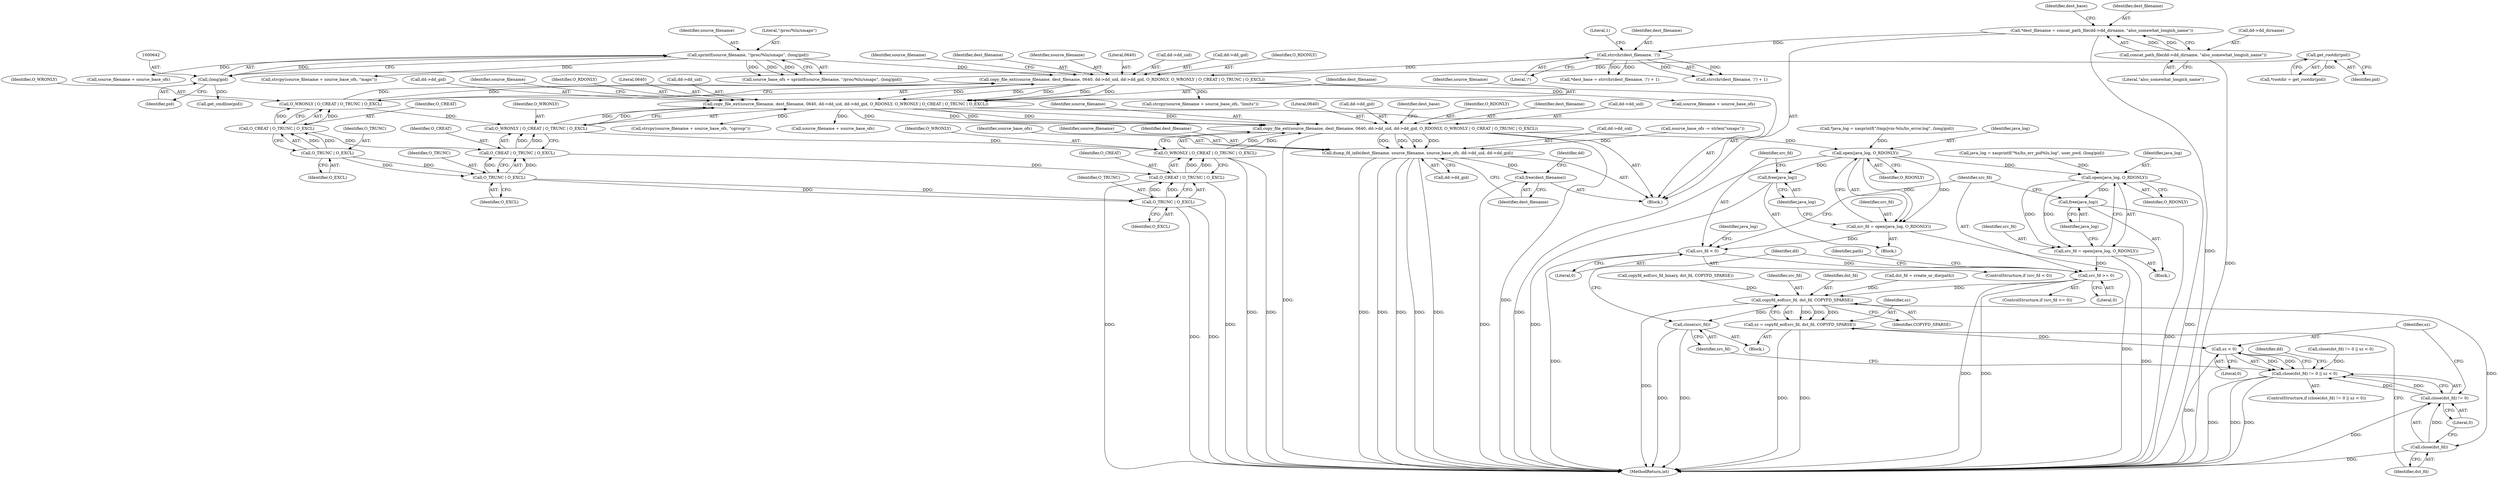 digraph "0_abrt_4f2c1ddd3e3b81d2d5146b883115371f1cada9f9@API" {
"1000724" [label="(Call,copy_file_ext(source_filename, dest_filename, 0640, dd->dd_uid, dd->dd_gid, O_RDONLY, O_WRONLY | O_CREAT | O_TRUNC | O_EXCL))"];
"1000698" [label="(Call,copy_file_ext(source_filename, dest_filename, 0640, dd->dd_uid, dd->dd_gid, O_RDONLY, O_WRONLY | O_CREAT | O_TRUNC | O_EXCL))"];
"1000672" [label="(Call,copy_file_ext(source_filename, dest_filename, 0640, dd->dd_uid, dd->dd_gid, O_RDONLY, O_WRONLY | O_CREAT | O_TRUNC | O_EXCL))"];
"1000638" [label="(Call,sprintf(source_filename, \"/proc/%lu/smaps\", (long)pid))"];
"1000641" [label="(Call,(long)pid)"];
"1000628" [label="(Call,get_rootdir(pid))"];
"1000660" [label="(Call,strrchr(dest_filename, '/'))"];
"1000649" [label="(Call,*dest_filename = concat_path_file(dd->dd_dirname, \"also_somewhat_longish_name\"))"];
"1000651" [label="(Call,concat_path_file(dd->dd_dirname, \"also_somewhat_longish_name\"))"];
"1000683" [label="(Call,O_WRONLY | O_CREAT | O_TRUNC | O_EXCL)"];
"1000685" [label="(Call,O_CREAT | O_TRUNC | O_EXCL)"];
"1000687" [label="(Call,O_TRUNC | O_EXCL)"];
"1000709" [label="(Call,O_WRONLY | O_CREAT | O_TRUNC | O_EXCL)"];
"1000711" [label="(Call,O_CREAT | O_TRUNC | O_EXCL)"];
"1000713" [label="(Call,O_TRUNC | O_EXCL)"];
"1000735" [label="(Call,O_WRONLY | O_CREAT | O_TRUNC | O_EXCL)"];
"1000737" [label="(Call,O_CREAT | O_TRUNC | O_EXCL)"];
"1000739" [label="(Call,O_TRUNC | O_EXCL)"];
"1000745" [label="(Call,dump_fd_info(dest_filename, source_filename, source_base_ofs, dd->dd_uid, dd->dd_gid))"];
"1000755" [label="(Call,free(dest_filename))"];
"1000972" [label="(Call,open(java_log, O_RDONLY))"];
"1000970" [label="(Call,src_fd = open(java_log, O_RDONLY))"];
"1000978" [label="(Call,src_fd < 0)"];
"1000998" [label="(Call,src_fd >= 0)"];
"1001015" [label="(Call,copyfd_eof(src_fd, dst_fd, COPYFD_SPARSE))"];
"1001013" [label="(Call,sz = copyfd_eof(src_fd, dst_fd, COPYFD_SPARSE))"];
"1001025" [label="(Call,sz < 0)"];
"1001020" [label="(Call,close(dst_fd) != 0 || sz < 0)"];
"1001022" [label="(Call,close(dst_fd))"];
"1001021" [label="(Call,close(dst_fd) != 0)"];
"1001034" [label="(Call,close(src_fd))"];
"1000975" [label="(Call,free(java_log))"];
"1000992" [label="(Call,open(java_log, O_RDONLY))"];
"1000990" [label="(Call,src_fd = open(java_log, O_RDONLY))"];
"1000995" [label="(Call,free(java_log))"];
"1000629" [label="(Identifier,pid)"];
"1000748" [label="(Identifier,source_base_ofs)"];
"1000660" [label="(Call,strrchr(dest_filename, '/'))"];
"1001013" [label="(Call,sz = copyfd_eof(src_fd, dst_fd, COPYFD_SPARSE))"];
"1001017" [label="(Identifier,dst_fd)"];
"1000651" [label="(Call,concat_path_file(dd->dd_dirname, \"also_somewhat_longish_name\"))"];
"1000727" [label="(Literal,0640)"];
"1000745" [label="(Call,dump_fd_info(dest_filename, source_filename, source_base_ofs, dd->dd_uid, dd->dd_gid))"];
"1000685" [label="(Call,O_CREAT | O_TRUNC | O_EXCL)"];
"1000663" [label="(Literal,1)"];
"1001027" [label="(Literal,0)"];
"1000731" [label="(Call,dd->dd_gid)"];
"1000970" [label="(Call,src_fd = open(java_log, O_RDONLY))"];
"1000738" [label="(Identifier,O_CREAT)"];
"1000815" [label="(Call,get_cmdline(pid))"];
"1000997" [label="(ControlStructure,if (src_fd >= 0))"];
"1000689" [label="(Identifier,O_EXCL)"];
"1000690" [label="(Call,strcpy(source_filename + source_base_ofs, \"limits\"))"];
"1000739" [label="(Call,O_TRUNC | O_EXCL)"];
"1000710" [label="(Identifier,O_WRONLY)"];
"1000962" [label="(Call,*java_log = xasprintf(\"/tmp/jvm-%lu/hs_error.log\", (long)pid))"];
"1000675" [label="(Literal,0640)"];
"1000974" [label="(Identifier,O_RDONLY)"];
"1000994" [label="(Identifier,O_RDONLY)"];
"1000978" [label="(Call,src_fd < 0)"];
"1000676" [label="(Call,dd->dd_uid)"];
"1000747" [label="(Identifier,source_filename)"];
"1001008" [label="(Call,dst_fd = create_or_die(path))"];
"1000736" [label="(Identifier,O_WRONLY)"];
"1000873" [label="(Call,close(dst_fd) != 0 || sz < 0)"];
"1001014" [label="(Identifier,sz)"];
"1000624" [label="(Block,)"];
"1000691" [label="(Call,source_filename + source_base_ofs)"];
"1000996" [label="(Identifier,java_log)"];
"1000664" [label="(Call,strcpy(source_filename + source_base_ofs, \"maps\"))"];
"1000683" [label="(Call,O_WRONLY | O_CREAT | O_TRUNC | O_EXCL)"];
"1000972" [label="(Call,open(java_log, O_RDONLY))"];
"1000973" [label="(Identifier,java_log)"];
"1001001" [label="(Block,)"];
"1000743" [label="(Identifier,dest_base)"];
"1000628" [label="(Call,get_rootdir(pid))"];
"1001023" [label="(Identifier,dst_fd)"];
"1000982" [label="(Call,java_log = xasprintf(\"%s/hs_err_pid%lu.log\", user_pwd, (long)pid))"];
"1000662" [label="(Literal,'/')"];
"1000700" [label="(Identifier,dest_filename)"];
"1000991" [label="(Identifier,src_fd)"];
"1000752" [label="(Call,dd->dd_gid)"];
"1000679" [label="(Call,dd->dd_gid)"];
"1000734" [label="(Identifier,O_RDONLY)"];
"1000649" [label="(Call,*dest_filename = concat_path_file(dd->dd_dirname, \"also_somewhat_longish_name\"))"];
"1000740" [label="(Identifier,O_TRUNC)"];
"1000682" [label="(Identifier,O_RDONLY)"];
"1000756" [label="(Identifier,dest_filename)"];
"1001019" [label="(ControlStructure,if (close(dst_fd) != 0 || sz < 0))"];
"1001015" [label="(Call,copyfd_eof(src_fd, dst_fd, COPYFD_SPARSE))"];
"1000983" [label="(Identifier,java_log)"];
"1001004" [label="(Identifier,path)"];
"1000726" [label="(Identifier,dest_filename)"];
"1001021" [label="(Call,close(dst_fd) != 0)"];
"1000975" [label="(Call,free(java_log))"];
"1000699" [label="(Identifier,source_filename)"];
"1000755" [label="(Call,free(dest_filename))"];
"1000999" [label="(Identifier,src_fd)"];
"1000659" [label="(Call,strrchr(dest_filename, '/') + 1)"];
"1000715" [label="(Identifier,O_EXCL)"];
"1000672" [label="(Call,copy_file_ext(source_filename, dest_filename, 0640, dd->dd_uid, dd->dd_gid, O_RDONLY, O_WRONLY | O_CREAT | O_TRUNC | O_EXCL))"];
"1000692" [label="(Identifier,source_filename)"];
"1000652" [label="(Call,dd->dd_dirname)"];
"1000741" [label="(Identifier,O_EXCL)"];
"1000713" [label="(Call,O_TRUNC | O_EXCL)"];
"1001037" [label="(Identifier,dd)"];
"1000977" [label="(ControlStructure,if (src_fd < 0))"];
"1000643" [label="(Identifier,pid)"];
"1000655" [label="(Literal,\"also_somewhat_longish_name\")"];
"1000705" [label="(Call,dd->dd_gid)"];
"1000971" [label="(Identifier,src_fd)"];
"1000737" [label="(Call,O_CREAT | O_TRUNC | O_EXCL)"];
"1000718" [label="(Identifier,source_filename)"];
"1000758" [label="(Identifier,dd)"];
"1000636" [label="(Call,source_base_ofs = sprintf(source_filename, \"/proc/%lu/smaps\", (long)pid))"];
"1000709" [label="(Call,O_WRONLY | O_CREAT | O_TRUNC | O_EXCL)"];
"1000995" [label="(Call,free(java_log))"];
"1000626" [label="(Call,*rootdir = get_rootdir(pid))"];
"1000641" [label="(Call,(long)pid)"];
"1000711" [label="(Call,O_CREAT | O_TRUNC | O_EXCL)"];
"1000979" [label="(Identifier,src_fd)"];
"1000728" [label="(Call,dd->dd_uid)"];
"1000638" [label="(Call,sprintf(source_filename, \"/proc/%lu/smaps\", (long)pid))"];
"1001025" [label="(Call,sz < 0)"];
"1000998" [label="(Call,src_fd >= 0)"];
"1000746" [label="(Identifier,dest_filename)"];
"1000644" [label="(Call,source_base_ofs -= strlen(\"smaps\"))"];
"1000687" [label="(Call,O_TRUNC | O_EXCL)"];
"1001171" [label="(MethodReturn,int)"];
"1000658" [label="(Identifier,dest_base)"];
"1000650" [label="(Identifier,dest_filename)"];
"1000639" [label="(Identifier,source_filename)"];
"1001026" [label="(Identifier,sz)"];
"1000976" [label="(Identifier,java_log)"];
"1001024" [label="(Literal,0)"];
"1000661" [label="(Identifier,dest_filename)"];
"1000990" [label="(Call,src_fd = open(java_log, O_RDONLY))"];
"1000665" [label="(Call,source_filename + source_base_ofs)"];
"1000725" [label="(Identifier,source_filename)"];
"1001022" [label="(Call,close(dst_fd))"];
"1000684" [label="(Identifier,O_WRONLY)"];
"1000992" [label="(Call,open(java_log, O_RDONLY))"];
"1001000" [label="(Literal,0)"];
"1000863" [label="(Call,copyfd_eof(src_fd_binary, dst_fd, COPYFD_SPARSE))"];
"1000724" [label="(Call,copy_file_ext(source_filename, dest_filename, 0640, dd->dd_uid, dd->dd_gid, O_RDONLY, O_WRONLY | O_CREAT | O_TRUNC | O_EXCL))"];
"1000993" [label="(Identifier,java_log)"];
"1000714" [label="(Identifier,O_TRUNC)"];
"1000708" [label="(Identifier,O_RDONLY)"];
"1000712" [label="(Identifier,O_CREAT)"];
"1000980" [label="(Literal,0)"];
"1000640" [label="(Literal,\"/proc/%lu/smaps\")"];
"1000686" [label="(Identifier,O_CREAT)"];
"1000981" [label="(Block,)"];
"1000960" [label="(Block,)"];
"1001018" [label="(Identifier,COPYFD_SPARSE)"];
"1000735" [label="(Call,O_WRONLY | O_CREAT | O_TRUNC | O_EXCL)"];
"1000674" [label="(Identifier,dest_filename)"];
"1000716" [label="(Call,strcpy(source_filename + source_base_ofs, \"cgroup\"))"];
"1000717" [label="(Call,source_filename + source_base_ofs)"];
"1000749" [label="(Call,dd->dd_uid)"];
"1000698" [label="(Call,copy_file_ext(source_filename, dest_filename, 0640, dd->dd_uid, dd->dd_gid, O_RDONLY, O_WRONLY | O_CREAT | O_TRUNC | O_EXCL))"];
"1001020" [label="(Call,close(dst_fd) != 0 || sz < 0)"];
"1000701" [label="(Literal,0640)"];
"1000702" [label="(Call,dd->dd_uid)"];
"1001030" [label="(Identifier,dd)"];
"1000673" [label="(Identifier,source_filename)"];
"1001034" [label="(Call,close(src_fd))"];
"1000688" [label="(Identifier,O_TRUNC)"];
"1001035" [label="(Identifier,src_fd)"];
"1000657" [label="(Call,*dest_base = strrchr(dest_filename, '/') + 1)"];
"1001016" [label="(Identifier,src_fd)"];
"1000724" -> "1000624"  [label="AST: "];
"1000724" -> "1000735"  [label="CFG: "];
"1000725" -> "1000724"  [label="AST: "];
"1000726" -> "1000724"  [label="AST: "];
"1000727" -> "1000724"  [label="AST: "];
"1000728" -> "1000724"  [label="AST: "];
"1000731" -> "1000724"  [label="AST: "];
"1000734" -> "1000724"  [label="AST: "];
"1000735" -> "1000724"  [label="AST: "];
"1000743" -> "1000724"  [label="CFG: "];
"1000724" -> "1001171"  [label="DDG: "];
"1000724" -> "1001171"  [label="DDG: "];
"1000698" -> "1000724"  [label="DDG: "];
"1000698" -> "1000724"  [label="DDG: "];
"1000698" -> "1000724"  [label="DDG: "];
"1000698" -> "1000724"  [label="DDG: "];
"1000698" -> "1000724"  [label="DDG: "];
"1000735" -> "1000724"  [label="DDG: "];
"1000735" -> "1000724"  [label="DDG: "];
"1000724" -> "1000745"  [label="DDG: "];
"1000724" -> "1000745"  [label="DDG: "];
"1000724" -> "1000745"  [label="DDG: "];
"1000724" -> "1000745"  [label="DDG: "];
"1000724" -> "1000972"  [label="DDG: "];
"1000698" -> "1000624"  [label="AST: "];
"1000698" -> "1000709"  [label="CFG: "];
"1000699" -> "1000698"  [label="AST: "];
"1000700" -> "1000698"  [label="AST: "];
"1000701" -> "1000698"  [label="AST: "];
"1000702" -> "1000698"  [label="AST: "];
"1000705" -> "1000698"  [label="AST: "];
"1000708" -> "1000698"  [label="AST: "];
"1000709" -> "1000698"  [label="AST: "];
"1000718" -> "1000698"  [label="CFG: "];
"1000672" -> "1000698"  [label="DDG: "];
"1000672" -> "1000698"  [label="DDG: "];
"1000672" -> "1000698"  [label="DDG: "];
"1000672" -> "1000698"  [label="DDG: "];
"1000672" -> "1000698"  [label="DDG: "];
"1000709" -> "1000698"  [label="DDG: "];
"1000709" -> "1000698"  [label="DDG: "];
"1000698" -> "1000716"  [label="DDG: "];
"1000698" -> "1000717"  [label="DDG: "];
"1000672" -> "1000624"  [label="AST: "];
"1000672" -> "1000683"  [label="CFG: "];
"1000673" -> "1000672"  [label="AST: "];
"1000674" -> "1000672"  [label="AST: "];
"1000675" -> "1000672"  [label="AST: "];
"1000676" -> "1000672"  [label="AST: "];
"1000679" -> "1000672"  [label="AST: "];
"1000682" -> "1000672"  [label="AST: "];
"1000683" -> "1000672"  [label="AST: "];
"1000692" -> "1000672"  [label="CFG: "];
"1000638" -> "1000672"  [label="DDG: "];
"1000660" -> "1000672"  [label="DDG: "];
"1000683" -> "1000672"  [label="DDG: "];
"1000683" -> "1000672"  [label="DDG: "];
"1000672" -> "1000690"  [label="DDG: "];
"1000672" -> "1000691"  [label="DDG: "];
"1000638" -> "1000636"  [label="AST: "];
"1000638" -> "1000641"  [label="CFG: "];
"1000639" -> "1000638"  [label="AST: "];
"1000640" -> "1000638"  [label="AST: "];
"1000641" -> "1000638"  [label="AST: "];
"1000636" -> "1000638"  [label="CFG: "];
"1000638" -> "1000636"  [label="DDG: "];
"1000638" -> "1000636"  [label="DDG: "];
"1000638" -> "1000636"  [label="DDG: "];
"1000641" -> "1000638"  [label="DDG: "];
"1000638" -> "1000664"  [label="DDG: "];
"1000638" -> "1000665"  [label="DDG: "];
"1000641" -> "1000643"  [label="CFG: "];
"1000642" -> "1000641"  [label="AST: "];
"1000643" -> "1000641"  [label="AST: "];
"1000628" -> "1000641"  [label="DDG: "];
"1000641" -> "1000815"  [label="DDG: "];
"1000628" -> "1000626"  [label="AST: "];
"1000628" -> "1000629"  [label="CFG: "];
"1000629" -> "1000628"  [label="AST: "];
"1000626" -> "1000628"  [label="CFG: "];
"1000628" -> "1000626"  [label="DDG: "];
"1000660" -> "1000659"  [label="AST: "];
"1000660" -> "1000662"  [label="CFG: "];
"1000661" -> "1000660"  [label="AST: "];
"1000662" -> "1000660"  [label="AST: "];
"1000663" -> "1000660"  [label="CFG: "];
"1000660" -> "1000657"  [label="DDG: "];
"1000660" -> "1000657"  [label="DDG: "];
"1000660" -> "1000659"  [label="DDG: "];
"1000660" -> "1000659"  [label="DDG: "];
"1000649" -> "1000660"  [label="DDG: "];
"1000649" -> "1000624"  [label="AST: "];
"1000649" -> "1000651"  [label="CFG: "];
"1000650" -> "1000649"  [label="AST: "];
"1000651" -> "1000649"  [label="AST: "];
"1000658" -> "1000649"  [label="CFG: "];
"1000649" -> "1001171"  [label="DDG: "];
"1000651" -> "1000649"  [label="DDG: "];
"1000651" -> "1000649"  [label="DDG: "];
"1000651" -> "1000655"  [label="CFG: "];
"1000652" -> "1000651"  [label="AST: "];
"1000655" -> "1000651"  [label="AST: "];
"1000651" -> "1001171"  [label="DDG: "];
"1000683" -> "1000685"  [label="CFG: "];
"1000684" -> "1000683"  [label="AST: "];
"1000685" -> "1000683"  [label="AST: "];
"1000685" -> "1000683"  [label="DDG: "];
"1000685" -> "1000683"  [label="DDG: "];
"1000683" -> "1000709"  [label="DDG: "];
"1000685" -> "1000687"  [label="CFG: "];
"1000686" -> "1000685"  [label="AST: "];
"1000687" -> "1000685"  [label="AST: "];
"1000687" -> "1000685"  [label="DDG: "];
"1000687" -> "1000685"  [label="DDG: "];
"1000685" -> "1000711"  [label="DDG: "];
"1000687" -> "1000689"  [label="CFG: "];
"1000688" -> "1000687"  [label="AST: "];
"1000689" -> "1000687"  [label="AST: "];
"1000687" -> "1000713"  [label="DDG: "];
"1000687" -> "1000713"  [label="DDG: "];
"1000709" -> "1000711"  [label="CFG: "];
"1000710" -> "1000709"  [label="AST: "];
"1000711" -> "1000709"  [label="AST: "];
"1000711" -> "1000709"  [label="DDG: "];
"1000711" -> "1000709"  [label="DDG: "];
"1000709" -> "1000735"  [label="DDG: "];
"1000711" -> "1000713"  [label="CFG: "];
"1000712" -> "1000711"  [label="AST: "];
"1000713" -> "1000711"  [label="AST: "];
"1000713" -> "1000711"  [label="DDG: "];
"1000713" -> "1000711"  [label="DDG: "];
"1000711" -> "1000737"  [label="DDG: "];
"1000713" -> "1000715"  [label="CFG: "];
"1000714" -> "1000713"  [label="AST: "];
"1000715" -> "1000713"  [label="AST: "];
"1000713" -> "1000739"  [label="DDG: "];
"1000713" -> "1000739"  [label="DDG: "];
"1000735" -> "1000737"  [label="CFG: "];
"1000736" -> "1000735"  [label="AST: "];
"1000737" -> "1000735"  [label="AST: "];
"1000735" -> "1001171"  [label="DDG: "];
"1000735" -> "1001171"  [label="DDG: "];
"1000737" -> "1000735"  [label="DDG: "];
"1000737" -> "1000735"  [label="DDG: "];
"1000737" -> "1000739"  [label="CFG: "];
"1000738" -> "1000737"  [label="AST: "];
"1000739" -> "1000737"  [label="AST: "];
"1000737" -> "1001171"  [label="DDG: "];
"1000737" -> "1001171"  [label="DDG: "];
"1000739" -> "1000737"  [label="DDG: "];
"1000739" -> "1000737"  [label="DDG: "];
"1000739" -> "1000741"  [label="CFG: "];
"1000740" -> "1000739"  [label="AST: "];
"1000741" -> "1000739"  [label="AST: "];
"1000739" -> "1001171"  [label="DDG: "];
"1000739" -> "1001171"  [label="DDG: "];
"1000745" -> "1000624"  [label="AST: "];
"1000745" -> "1000752"  [label="CFG: "];
"1000746" -> "1000745"  [label="AST: "];
"1000747" -> "1000745"  [label="AST: "];
"1000748" -> "1000745"  [label="AST: "];
"1000749" -> "1000745"  [label="AST: "];
"1000752" -> "1000745"  [label="AST: "];
"1000756" -> "1000745"  [label="CFG: "];
"1000745" -> "1001171"  [label="DDG: "];
"1000745" -> "1001171"  [label="DDG: "];
"1000745" -> "1001171"  [label="DDG: "];
"1000745" -> "1001171"  [label="DDG: "];
"1000745" -> "1001171"  [label="DDG: "];
"1000644" -> "1000745"  [label="DDG: "];
"1000745" -> "1000755"  [label="DDG: "];
"1000755" -> "1000624"  [label="AST: "];
"1000755" -> "1000756"  [label="CFG: "];
"1000756" -> "1000755"  [label="AST: "];
"1000758" -> "1000755"  [label="CFG: "];
"1000755" -> "1001171"  [label="DDG: "];
"1000972" -> "1000970"  [label="AST: "];
"1000972" -> "1000974"  [label="CFG: "];
"1000973" -> "1000972"  [label="AST: "];
"1000974" -> "1000972"  [label="AST: "];
"1000970" -> "1000972"  [label="CFG: "];
"1000972" -> "1001171"  [label="DDG: "];
"1000972" -> "1000970"  [label="DDG: "];
"1000972" -> "1000970"  [label="DDG: "];
"1000962" -> "1000972"  [label="DDG: "];
"1000972" -> "1000975"  [label="DDG: "];
"1000972" -> "1000992"  [label="DDG: "];
"1000970" -> "1000960"  [label="AST: "];
"1000971" -> "1000970"  [label="AST: "];
"1000976" -> "1000970"  [label="CFG: "];
"1000970" -> "1001171"  [label="DDG: "];
"1000970" -> "1000978"  [label="DDG: "];
"1000978" -> "1000977"  [label="AST: "];
"1000978" -> "1000980"  [label="CFG: "];
"1000979" -> "1000978"  [label="AST: "];
"1000980" -> "1000978"  [label="AST: "];
"1000983" -> "1000978"  [label="CFG: "];
"1000999" -> "1000978"  [label="CFG: "];
"1000978" -> "1001171"  [label="DDG: "];
"1000978" -> "1000998"  [label="DDG: "];
"1000998" -> "1000997"  [label="AST: "];
"1000998" -> "1001000"  [label="CFG: "];
"1000999" -> "1000998"  [label="AST: "];
"1001000" -> "1000998"  [label="AST: "];
"1001004" -> "1000998"  [label="CFG: "];
"1001037" -> "1000998"  [label="CFG: "];
"1000998" -> "1001171"  [label="DDG: "];
"1000998" -> "1001171"  [label="DDG: "];
"1000990" -> "1000998"  [label="DDG: "];
"1000998" -> "1001015"  [label="DDG: "];
"1001015" -> "1001013"  [label="AST: "];
"1001015" -> "1001018"  [label="CFG: "];
"1001016" -> "1001015"  [label="AST: "];
"1001017" -> "1001015"  [label="AST: "];
"1001018" -> "1001015"  [label="AST: "];
"1001013" -> "1001015"  [label="CFG: "];
"1001015" -> "1001171"  [label="DDG: "];
"1001015" -> "1001013"  [label="DDG: "];
"1001015" -> "1001013"  [label="DDG: "];
"1001015" -> "1001013"  [label="DDG: "];
"1001008" -> "1001015"  [label="DDG: "];
"1000863" -> "1001015"  [label="DDG: "];
"1001015" -> "1001022"  [label="DDG: "];
"1001015" -> "1001034"  [label="DDG: "];
"1001013" -> "1001001"  [label="AST: "];
"1001014" -> "1001013"  [label="AST: "];
"1001023" -> "1001013"  [label="CFG: "];
"1001013" -> "1001171"  [label="DDG: "];
"1001013" -> "1001171"  [label="DDG: "];
"1001013" -> "1001025"  [label="DDG: "];
"1001025" -> "1001020"  [label="AST: "];
"1001025" -> "1001027"  [label="CFG: "];
"1001026" -> "1001025"  [label="AST: "];
"1001027" -> "1001025"  [label="AST: "];
"1001020" -> "1001025"  [label="CFG: "];
"1001025" -> "1001171"  [label="DDG: "];
"1001025" -> "1001020"  [label="DDG: "];
"1001025" -> "1001020"  [label="DDG: "];
"1001020" -> "1001019"  [label="AST: "];
"1001020" -> "1001021"  [label="CFG: "];
"1001021" -> "1001020"  [label="AST: "];
"1001030" -> "1001020"  [label="CFG: "];
"1001035" -> "1001020"  [label="CFG: "];
"1001020" -> "1001171"  [label="DDG: "];
"1001020" -> "1001171"  [label="DDG: "];
"1001020" -> "1001171"  [label="DDG: "];
"1001021" -> "1001020"  [label="DDG: "];
"1001021" -> "1001020"  [label="DDG: "];
"1000873" -> "1001020"  [label="DDG: "];
"1001022" -> "1001021"  [label="AST: "];
"1001022" -> "1001023"  [label="CFG: "];
"1001023" -> "1001022"  [label="AST: "];
"1001024" -> "1001022"  [label="CFG: "];
"1001022" -> "1001171"  [label="DDG: "];
"1001022" -> "1001021"  [label="DDG: "];
"1001021" -> "1001024"  [label="CFG: "];
"1001024" -> "1001021"  [label="AST: "];
"1001026" -> "1001021"  [label="CFG: "];
"1001021" -> "1001171"  [label="DDG: "];
"1001034" -> "1001001"  [label="AST: "];
"1001034" -> "1001035"  [label="CFG: "];
"1001035" -> "1001034"  [label="AST: "];
"1001037" -> "1001034"  [label="CFG: "];
"1001034" -> "1001171"  [label="DDG: "];
"1001034" -> "1001171"  [label="DDG: "];
"1000975" -> "1000960"  [label="AST: "];
"1000975" -> "1000976"  [label="CFG: "];
"1000976" -> "1000975"  [label="AST: "];
"1000979" -> "1000975"  [label="CFG: "];
"1000975" -> "1001171"  [label="DDG: "];
"1000992" -> "1000990"  [label="AST: "];
"1000992" -> "1000994"  [label="CFG: "];
"1000993" -> "1000992"  [label="AST: "];
"1000994" -> "1000992"  [label="AST: "];
"1000990" -> "1000992"  [label="CFG: "];
"1000992" -> "1001171"  [label="DDG: "];
"1000992" -> "1000990"  [label="DDG: "];
"1000992" -> "1000990"  [label="DDG: "];
"1000982" -> "1000992"  [label="DDG: "];
"1000992" -> "1000995"  [label="DDG: "];
"1000990" -> "1000981"  [label="AST: "];
"1000991" -> "1000990"  [label="AST: "];
"1000996" -> "1000990"  [label="CFG: "];
"1000990" -> "1001171"  [label="DDG: "];
"1000995" -> "1000981"  [label="AST: "];
"1000995" -> "1000996"  [label="CFG: "];
"1000996" -> "1000995"  [label="AST: "];
"1000999" -> "1000995"  [label="CFG: "];
"1000995" -> "1001171"  [label="DDG: "];
}
